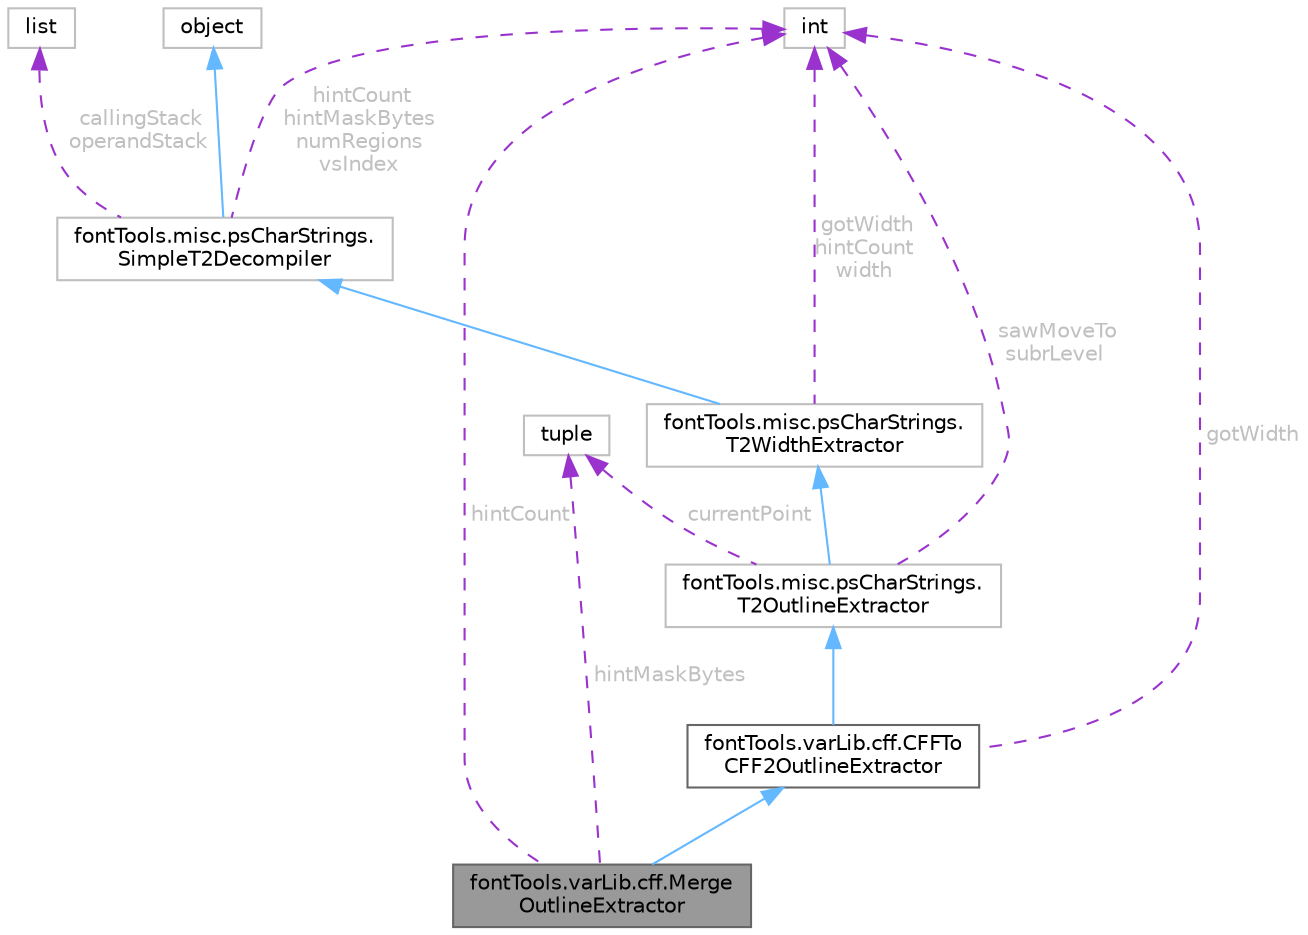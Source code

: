 digraph "fontTools.varLib.cff.MergeOutlineExtractor"
{
 // LATEX_PDF_SIZE
  bgcolor="transparent";
  edge [fontname=Helvetica,fontsize=10,labelfontname=Helvetica,labelfontsize=10];
  node [fontname=Helvetica,fontsize=10,shape=box,height=0.2,width=0.4];
  Node1 [id="Node000001",label="fontTools.varLib.cff.Merge\lOutlineExtractor",height=0.2,width=0.4,color="gray40", fillcolor="grey60", style="filled", fontcolor="black",tooltip=" "];
  Node2 -> Node1 [id="edge1_Node000001_Node000002",dir="back",color="steelblue1",style="solid",tooltip=" "];
  Node2 [id="Node000002",label="fontTools.varLib.cff.CFFTo\lCFF2OutlineExtractor",height=0.2,width=0.4,color="gray40", fillcolor="white", style="filled",URL="$de/d53/classfontTools_1_1varLib_1_1cff_1_1CFFToCFF2OutlineExtractor.html",tooltip=" "];
  Node3 -> Node2 [id="edge2_Node000002_Node000003",dir="back",color="steelblue1",style="solid",tooltip=" "];
  Node3 [id="Node000003",label="fontTools.misc.psCharStrings.\lT2OutlineExtractor",height=0.2,width=0.4,color="grey75", fillcolor="white", style="filled",URL="$d9/d7b/classfontTools_1_1misc_1_1psCharStrings_1_1T2OutlineExtractor.html",tooltip=" "];
  Node4 -> Node3 [id="edge3_Node000003_Node000004",dir="back",color="steelblue1",style="solid",tooltip=" "];
  Node4 [id="Node000004",label="fontTools.misc.psCharStrings.\lT2WidthExtractor",height=0.2,width=0.4,color="grey75", fillcolor="white", style="filled",URL="$dc/d05/classfontTools_1_1misc_1_1psCharStrings_1_1T2WidthExtractor.html",tooltip=" "];
  Node5 -> Node4 [id="edge4_Node000004_Node000005",dir="back",color="steelblue1",style="solid",tooltip=" "];
  Node5 [id="Node000005",label="fontTools.misc.psCharStrings.\lSimpleT2Decompiler",height=0.2,width=0.4,color="grey75", fillcolor="white", style="filled",URL="$d5/dd9/classfontTools_1_1misc_1_1psCharStrings_1_1SimpleT2Decompiler.html",tooltip=" "];
  Node6 -> Node5 [id="edge5_Node000005_Node000006",dir="back",color="steelblue1",style="solid",tooltip=" "];
  Node6 [id="Node000006",label="object",height=0.2,width=0.4,color="grey75", fillcolor="white", style="filled",tooltip=" "];
  Node7 -> Node5 [id="edge6_Node000005_Node000007",dir="back",color="darkorchid3",style="dashed",tooltip=" ",label=" callingStack\noperandStack",fontcolor="grey" ];
  Node7 [id="Node000007",label="list",height=0.2,width=0.4,color="grey75", fillcolor="white", style="filled",tooltip=" "];
  Node8 -> Node5 [id="edge7_Node000005_Node000008",dir="back",color="darkorchid3",style="dashed",tooltip=" ",label=" hintCount\nhintMaskBytes\nnumRegions\nvsIndex",fontcolor="grey" ];
  Node8 [id="Node000008",label="int",height=0.2,width=0.4,color="grey75", fillcolor="white", style="filled",tooltip=" "];
  Node8 -> Node4 [id="edge8_Node000004_Node000008",dir="back",color="darkorchid3",style="dashed",tooltip=" ",label=" gotWidth\nhintCount\nwidth",fontcolor="grey" ];
  Node8 -> Node3 [id="edge9_Node000003_Node000008",dir="back",color="darkorchid3",style="dashed",tooltip=" ",label=" sawMoveTo\nsubrLevel",fontcolor="grey" ];
  Node9 -> Node3 [id="edge10_Node000003_Node000009",dir="back",color="darkorchid3",style="dashed",tooltip=" ",label=" currentPoint",fontcolor="grey" ];
  Node9 [id="Node000009",label="tuple",height=0.2,width=0.4,color="grey75", fillcolor="white", style="filled",tooltip=" "];
  Node8 -> Node2 [id="edge11_Node000002_Node000008",dir="back",color="darkorchid3",style="dashed",tooltip=" ",label=" gotWidth",fontcolor="grey" ];
  Node8 -> Node1 [id="edge12_Node000001_Node000008",dir="back",color="darkorchid3",style="dashed",tooltip=" ",label=" hintCount",fontcolor="grey" ];
  Node9 -> Node1 [id="edge13_Node000001_Node000009",dir="back",color="darkorchid3",style="dashed",tooltip=" ",label=" hintMaskBytes",fontcolor="grey" ];
}
